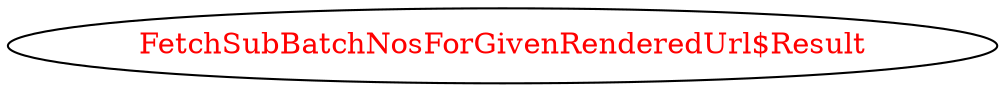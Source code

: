 digraph dependencyGraph {
 concentrate=true;
 ranksep="2.0";
 rankdir="LR"; 
 splines="ortho";
"FetchSubBatchNosForGivenRenderedUrl$Result" [fontcolor="red"];
}